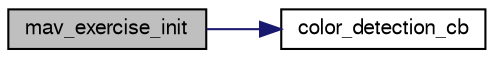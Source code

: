 digraph "mav_exercise_init"
{
  edge [fontname="FreeSans",fontsize="10",labelfontname="FreeSans",labelfontsize="10"];
  node [fontname="FreeSans",fontsize="10",shape=record];
  rankdir="LR";
  Node1 [label="mav_exercise_init",height=0.2,width=0.4,color="black", fillcolor="grey75", style="filled", fontcolor="black"];
  Node1 -> Node2 [color="midnightblue",fontsize="10",style="solid",fontname="FreeSans"];
  Node2 [label="color_detection_cb",height=0.2,width=0.4,color="black", fillcolor="white", style="filled",URL="$mav__exercise_8c.html#a0111a459dae5b767ece1246ad1d1032e"];
}
